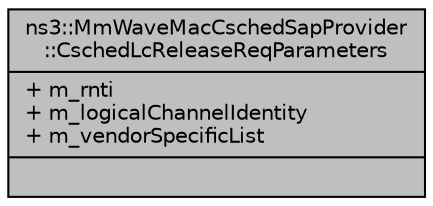 digraph "ns3::MmWaveMacCschedSapProvider::CschedLcReleaseReqParameters"
{
  edge [fontname="Helvetica",fontsize="10",labelfontname="Helvetica",labelfontsize="10"];
  node [fontname="Helvetica",fontsize="10",shape=record];
  Node1 [label="{ns3::MmWaveMacCschedSapProvider\l::CschedLcReleaseReqParameters\n|+ m_rnti\l+ m_logicalChannelIdentity\l+ m_vendorSpecificList\l|}",height=0.2,width=0.4,color="black", fillcolor="grey75", style="filled", fontcolor="black"];
}
